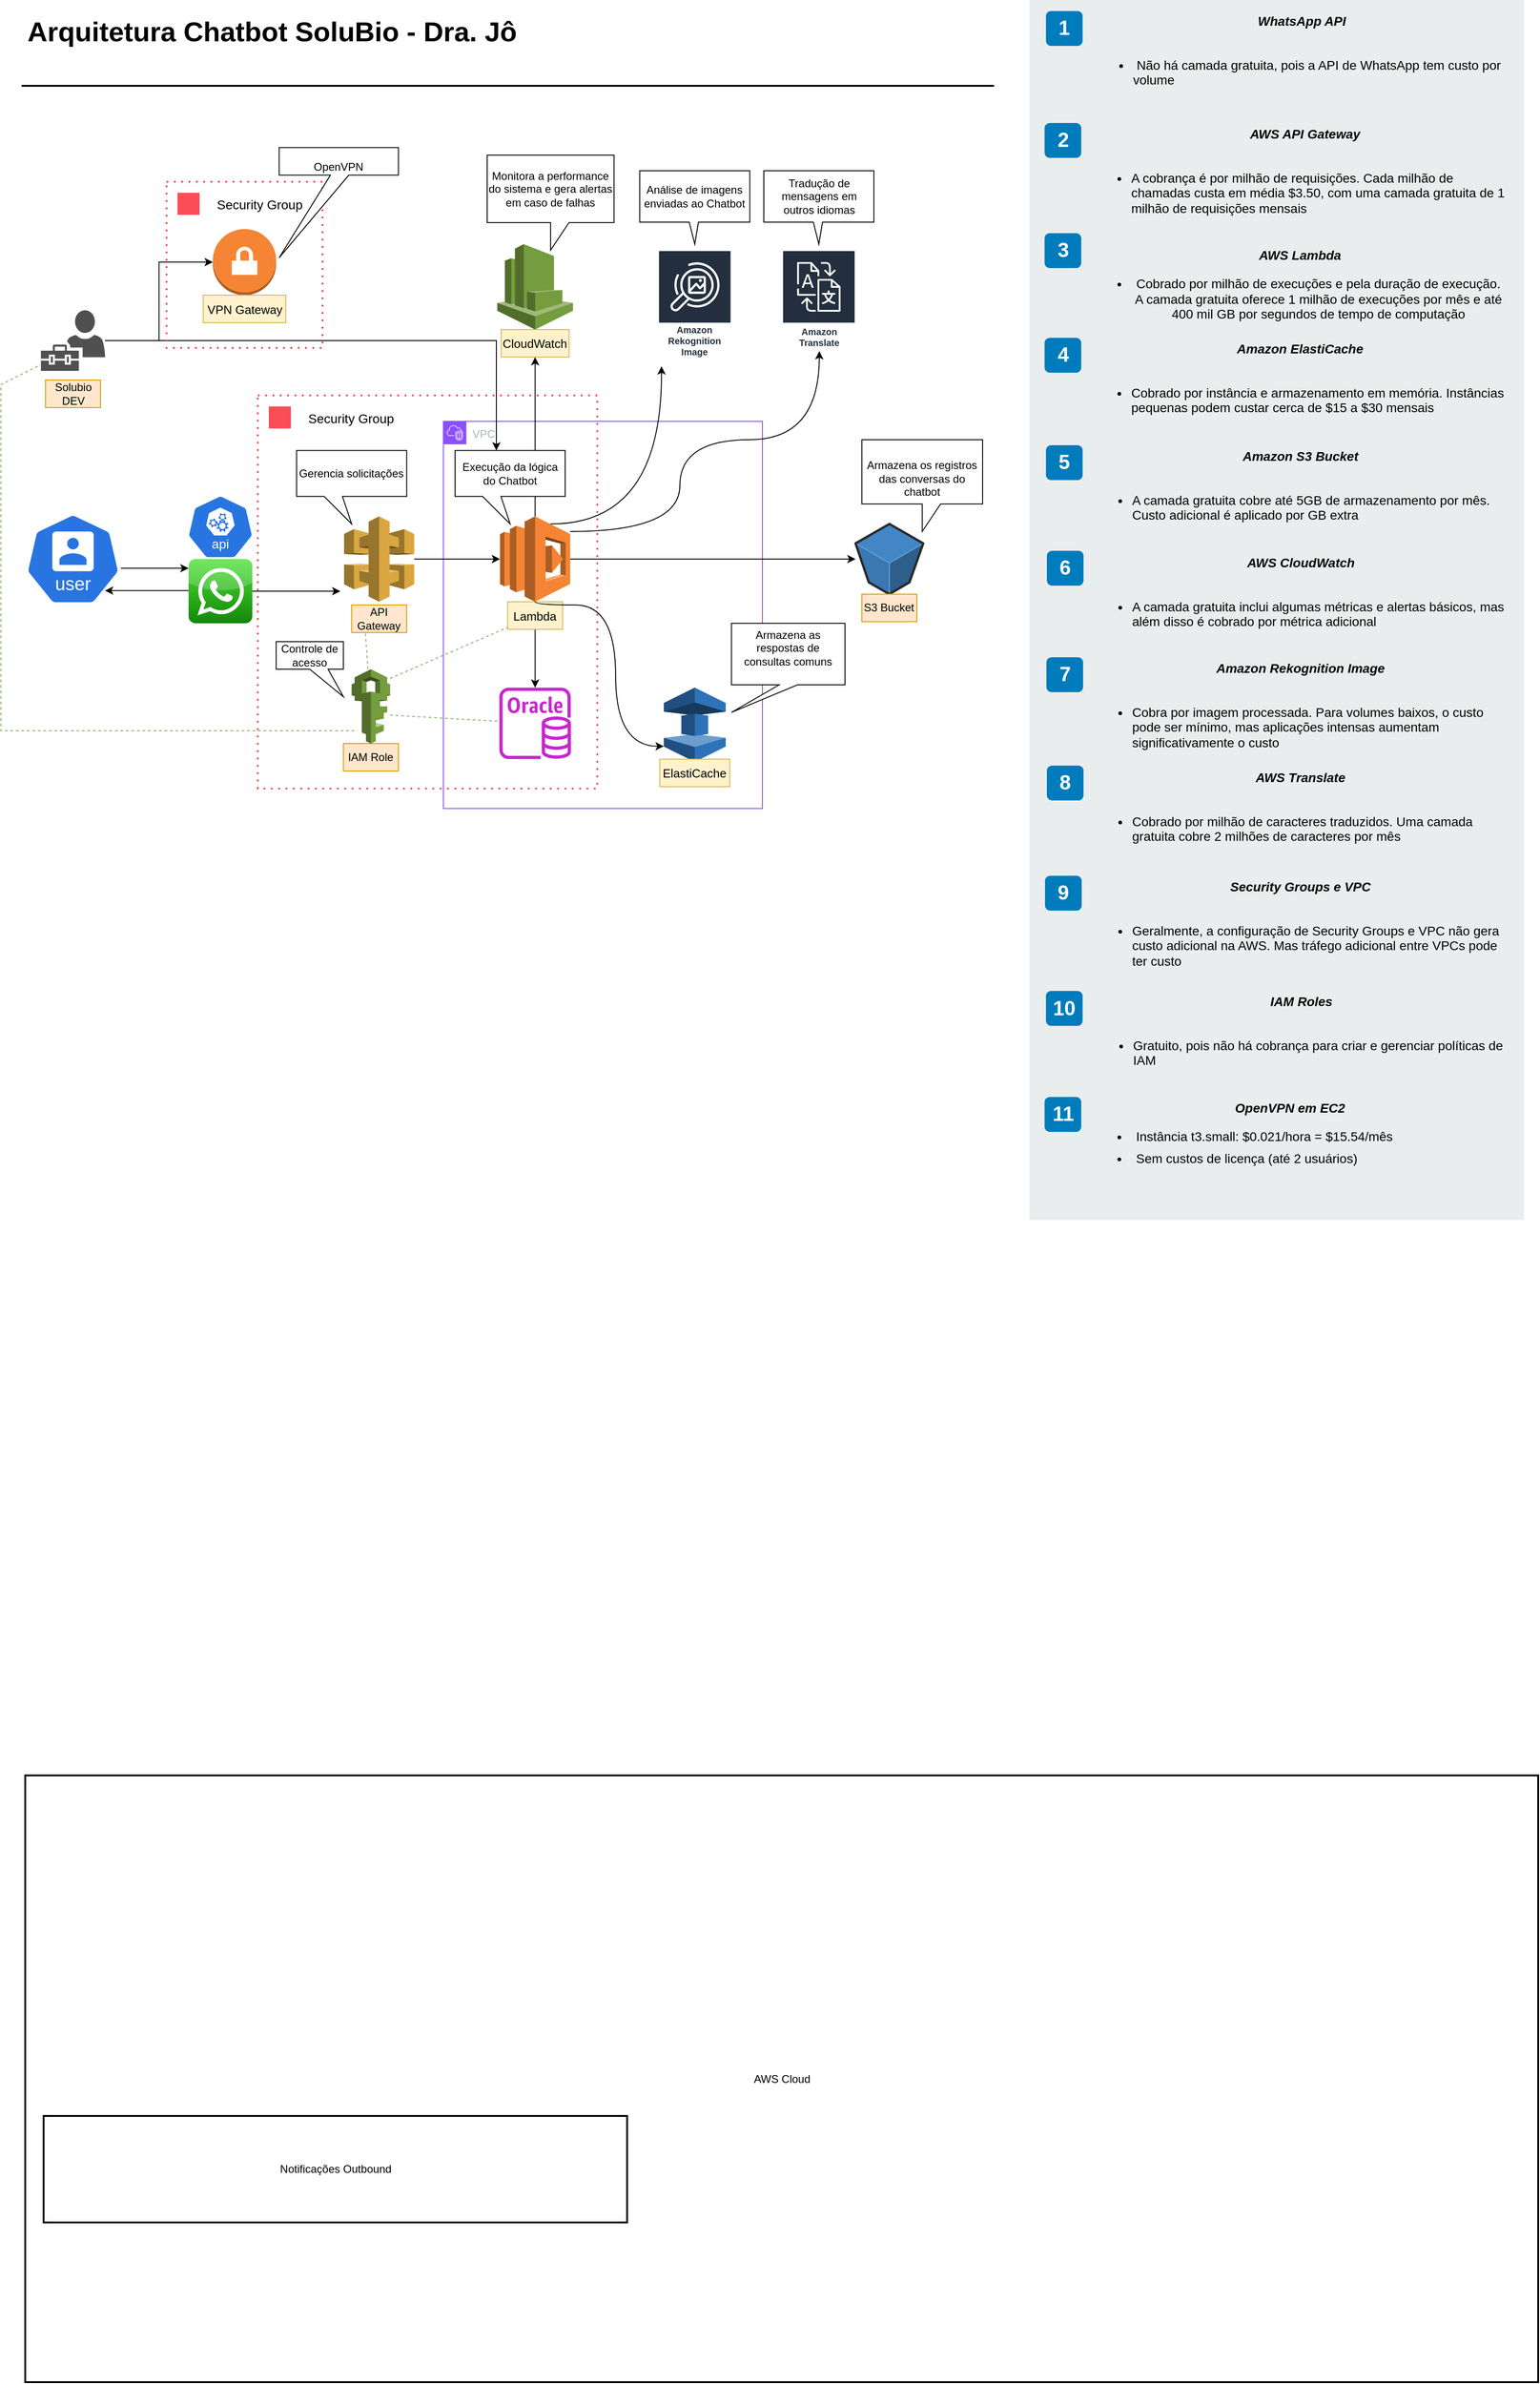 <mxfile version="24.8.4">
  <diagram id="Ht1M8jgEwFfnCIfOTk4-" name="Page-1">
    <mxGraphModel dx="1867" dy="853" grid="1" gridSize="10" guides="1" tooltips="1" connect="1" arrows="1" fold="1" page="1" pageScale="1" pageWidth="1169" pageHeight="827" math="0" shadow="0">
      <root>
        <mxCell id="0" />
        <mxCell id="1" parent="0" />
        <mxCell id="KcYLGZ2GjR2jxuOkW4ey-227" value="" style="container=0;collapsible=0;expand=0;recursiveResize=0;html=1;whiteSpace=wrap;image=;strokeColor=#FA4D56;fillColor=none;dashed=1;dashPattern=1 3;strokeWidth=2" parent="1" vertex="1">
          <mxGeometry x="310" y="481.75" width="370" height="428.25" as="geometry" />
        </mxCell>
        <mxCell id="KcYLGZ2GjR2jxuOkW4ey-228" value="Security Group" style="shape=rect;fillColor=none;aspect=fixed;resizable=0;labelPosition=right;verticalLabelPosition=middle;align=left;verticalAlign=middle;strokeColor=none;part=1;spacingLeft=5;fontSize=14;" parent="KcYLGZ2GjR2jxuOkW4ey-227" vertex="1">
          <mxGeometry width="48" height="48" relative="1" as="geometry" />
        </mxCell>
        <mxCell id="KcYLGZ2GjR2jxuOkW4ey-229" value="" style="fillColor=#FA4D56;shape=mxgraph.ibm_cloud.group--security;strokeColor=none;dashed=0;outlineConnect=0;html=1;labelPosition=center;verticalLabelPosition=bottom;verticalAlign=top;part=1;movable=0;resizable=0;rotatable=0;" parent="KcYLGZ2GjR2jxuOkW4ey-228" vertex="1">
          <mxGeometry width="24" height="24" relative="1" as="geometry">
            <mxPoint x="12" y="12" as="offset" />
          </mxGeometry>
        </mxCell>
        <mxCell id="KcYLGZ2GjR2jxuOkW4ey-230" value="VPC" style="points=[[0,0],[0.25,0],[0.5,0],[0.75,0],[1,0],[1,0.25],[1,0.5],[1,0.75],[1,1],[0.75,1],[0.5,1],[0.25,1],[0,1],[0,0.75],[0,0.5],[0,0.25]];outlineConnect=0;gradientColor=none;html=1;whiteSpace=wrap;fontSize=12;fontStyle=0;container=1;pointerEvents=0;collapsible=0;recursiveResize=0;shape=mxgraph.aws4.group;grIcon=mxgraph.aws4.group_vpc2;strokeColor=#8C4FFF;fillColor=none;verticalAlign=top;align=left;spacingLeft=30;fontColor=#AAB7B8;dashed=0;" parent="KcYLGZ2GjR2jxuOkW4ey-227" vertex="1">
          <mxGeometry x="202.26" y="28.25" width="347.74" height="421.75" as="geometry" />
        </mxCell>
        <mxCell id="7cEguz03V8O8mZ5PGwXp-34" value="" style="endArrow=none;dashed=1;html=1;rounded=0;fillColor=#d5e8d4;strokeColor=#82b366;" edge="1" parent="KcYLGZ2GjR2jxuOkW4ey-227">
          <mxGeometry width="50" height="50" relative="1" as="geometry">
            <mxPoint x="-240" y="-31.75" as="sourcePoint" />
            <mxPoint x="108.74" y="365.25" as="targetPoint" />
            <Array as="points">
              <mxPoint x="-280" y="-11.75" />
              <mxPoint x="-280" y="365.25" />
            </Array>
          </mxGeometry>
        </mxCell>
        <mxCell id="-QjtrjUzRDEMRZ5MF8oH-47" value="Arquitetura Chatbot SoluBio - Dra. Jô&lt;div&gt;&lt;br&gt;&lt;/div&gt;" style="text;html=1;resizable=0;points=[];autosize=1;align=left;verticalAlign=top;spacingTop=-4;fontSize=30;fontStyle=1" parent="1" vertex="1">
          <mxGeometry x="56.5" y="64.5" width="520" height="80" as="geometry" />
        </mxCell>
        <mxCell id="SCVMTBWpLvtzJIhz15lM-1" value="" style="line;strokeWidth=2;html=1;fontSize=14;" parent="1" vertex="1">
          <mxGeometry x="52.5" y="139.5" width="1060" height="10" as="geometry" />
        </mxCell>
        <mxCell id="KcYLGZ2GjR2jxuOkW4ey-61" value="AWS Cloud" style="whiteSpace=wrap;strokeWidth=2;" parent="1" vertex="1">
          <mxGeometry x="56.5" y="1985" width="1649" height="661" as="geometry" />
        </mxCell>
        <mxCell id="KcYLGZ2GjR2jxuOkW4ey-62" value="Notificações Outbound" style="whiteSpace=wrap;strokeWidth=2;" parent="1" vertex="1">
          <mxGeometry x="76.5" y="2356" width="636" height="116" as="geometry" />
        </mxCell>
        <mxCell id="KcYLGZ2GjR2jxuOkW4ey-163" value="" style="edgeStyle=orthogonalEdgeStyle;rounded=0;orthogonalLoop=1;jettySize=auto;html=1;" parent="1" source="KcYLGZ2GjR2jxuOkW4ey-156" target="KcYLGZ2GjR2jxuOkW4ey-159" edge="1">
          <mxGeometry relative="1" as="geometry">
            <Array as="points">
              <mxPoint x="204" y="670" />
              <mxPoint x="204" y="670" />
            </Array>
          </mxGeometry>
        </mxCell>
        <mxCell id="KcYLGZ2GjR2jxuOkW4ey-156" value="" style="aspect=fixed;sketch=0;html=1;dashed=0;whitespace=wrap;verticalLabelPosition=bottom;verticalAlign=top;fillColor=#2875E2;strokeColor=#ffffff;points=[[0.005,0.63,0],[0.1,0.2,0],[0.9,0.2,0],[0.5,0,0],[0.995,0.63,0],[0.72,0.99,0],[0.5,1,0],[0.28,0.99,0]];shape=mxgraph.kubernetes.icon2;kubernetesLabel=1;prIcon=user" parent="1" vertex="1">
          <mxGeometry x="56.5" y="610" width="104.17" height="100" as="geometry" />
        </mxCell>
        <mxCell id="KcYLGZ2GjR2jxuOkW4ey-157" value="" style="aspect=fixed;sketch=0;html=1;dashed=0;whitespace=wrap;verticalLabelPosition=bottom;verticalAlign=top;fillColor=#2875E2;strokeColor=#ffffff;points=[[0.005,0.63,0],[0.1,0.2,0],[0.9,0.2,0],[0.5,0,0],[0.995,0.63,0],[0.72,0.99,0],[0.5,1,0],[0.28,0.99,0]];shape=mxgraph.kubernetes.icon2;kubernetesLabel=1;prIcon=api" parent="1" vertex="1">
          <mxGeometry x="232.8" y="590" width="72.92" height="70" as="geometry" />
        </mxCell>
        <mxCell id="KcYLGZ2GjR2jxuOkW4ey-177" value="" style="edgeStyle=orthogonalEdgeStyle;rounded=0;orthogonalLoop=1;jettySize=auto;html=1;entryX=0.834;entryY=0.844;entryDx=0;entryDy=0;entryPerimeter=0;" parent="1" source="KcYLGZ2GjR2jxuOkW4ey-159" target="KcYLGZ2GjR2jxuOkW4ey-156" edge="1">
          <mxGeometry relative="1" as="geometry">
            <Array as="points">
              <mxPoint x="144" y="695" />
            </Array>
          </mxGeometry>
        </mxCell>
        <mxCell id="KcYLGZ2GjR2jxuOkW4ey-197" style="edgeStyle=orthogonalEdgeStyle;rounded=0;orthogonalLoop=1;jettySize=auto;html=1;" parent="1" source="KcYLGZ2GjR2jxuOkW4ey-159" edge="1">
          <mxGeometry relative="1" as="geometry">
            <mxPoint x="400" y="695" as="targetPoint" />
          </mxGeometry>
        </mxCell>
        <mxCell id="KcYLGZ2GjR2jxuOkW4ey-159" value="" style="dashed=0;outlineConnect=0;html=1;align=center;labelPosition=center;verticalLabelPosition=bottom;verticalAlign=top;shape=mxgraph.webicons.whatsapp;fillColor=#4FE238;gradientColor=#138709" parent="1" vertex="1">
          <mxGeometry x="234.52" y="660" width="69.48" height="70" as="geometry" />
        </mxCell>
        <mxCell id="KcYLGZ2GjR2jxuOkW4ey-168" value="" style="edgeStyle=orthogonalEdgeStyle;rounded=0;orthogonalLoop=1;jettySize=auto;html=1;" parent="1" source="KcYLGZ2GjR2jxuOkW4ey-165" target="KcYLGZ2GjR2jxuOkW4ey-167" edge="1">
          <mxGeometry relative="1" as="geometry" />
        </mxCell>
        <mxCell id="KcYLGZ2GjR2jxuOkW4ey-165" value="" style="outlineConnect=0;dashed=0;verticalLabelPosition=bottom;verticalAlign=top;align=center;html=1;shape=mxgraph.aws3.api_gateway;fillColor=#D9A741;gradientColor=none;" parent="1" vertex="1">
          <mxGeometry x="404" y="613.5" width="76.5" height="93" as="geometry" />
        </mxCell>
        <mxCell id="KcYLGZ2GjR2jxuOkW4ey-204" style="edgeStyle=orthogonalEdgeStyle;rounded=0;orthogonalLoop=1;jettySize=auto;html=1;entryX=0.5;entryY=1;entryDx=0;entryDy=0;" parent="1" source="KcYLGZ2GjR2jxuOkW4ey-167" target="KcYLGZ2GjR2jxuOkW4ey-201" edge="1">
          <mxGeometry relative="1" as="geometry" />
        </mxCell>
        <mxCell id="KcYLGZ2GjR2jxuOkW4ey-205" value="" style="edgeStyle=orthogonalEdgeStyle;rounded=0;orthogonalLoop=1;jettySize=auto;html=1;" parent="1" source="KcYLGZ2GjR2jxuOkW4ey-167" target="KcYLGZ2GjR2jxuOkW4ey-188" edge="1">
          <mxGeometry relative="1" as="geometry" />
        </mxCell>
        <mxCell id="KcYLGZ2GjR2jxuOkW4ey-206" style="edgeStyle=orthogonalEdgeStyle;rounded=0;orthogonalLoop=1;jettySize=auto;html=1;curved=1;" parent="1" edge="1">
          <mxGeometry relative="1" as="geometry">
            <mxPoint x="628.75" y="621.75" as="sourcePoint" />
            <mxPoint x="750" y="450" as="targetPoint" />
          </mxGeometry>
        </mxCell>
        <mxCell id="KcYLGZ2GjR2jxuOkW4ey-207" style="edgeStyle=orthogonalEdgeStyle;rounded=0;orthogonalLoop=1;jettySize=auto;html=1;curved=1;" parent="1" source="KcYLGZ2GjR2jxuOkW4ey-167" target="KcYLGZ2GjR2jxuOkW4ey-195" edge="1">
          <mxGeometry relative="1" as="geometry">
            <mxPoint x="660" y="650" as="sourcePoint" />
            <Array as="points">
              <mxPoint x="770" y="630" />
              <mxPoint x="770" y="530" />
              <mxPoint x="922" y="530" />
            </Array>
          </mxGeometry>
        </mxCell>
        <UserObject label="" id="KcYLGZ2GjR2jxuOkW4ey-167">
          <mxCell style="outlineConnect=0;dashed=0;verticalLabelPosition=bottom;verticalAlign=top;align=center;html=1;shape=mxgraph.aws3.lambda;fillColor=#F58534;gradientColor=none;" parent="1" vertex="1">
            <mxGeometry x="574" y="613.5" width="76.5" height="93" as="geometry" />
          </mxCell>
        </UserObject>
        <mxCell id="KcYLGZ2GjR2jxuOkW4ey-171" value="API Gateway" style="text;html=1;align=center;verticalAlign=middle;whiteSpace=wrap;rounded=0;fillColor=#ffe6cc;strokeColor=#d79b00;" parent="1" vertex="1">
          <mxGeometry x="412.26" y="710" width="60" height="30" as="geometry" />
        </mxCell>
        <mxCell id="KcYLGZ2GjR2jxuOkW4ey-198" value="" style="edgeStyle=orthogonalEdgeStyle;rounded=0;orthogonalLoop=1;jettySize=auto;html=1;" parent="1" source="KcYLGZ2GjR2jxuOkW4ey-172" target="KcYLGZ2GjR2jxuOkW4ey-174" edge="1">
          <mxGeometry relative="1" as="geometry" />
        </mxCell>
        <mxCell id="KcYLGZ2GjR2jxuOkW4ey-172" value="&lt;font style=&quot;font-size: 13px;&quot;&gt;Lambda&lt;/font&gt;" style="text;html=1;align=center;verticalAlign=middle;whiteSpace=wrap;rounded=0;fillColor=#fff2cc;strokeColor=#d6b656;" parent="1" vertex="1">
          <mxGeometry x="582.26" y="706.5" width="60" height="30" as="geometry" />
        </mxCell>
        <mxCell id="KcYLGZ2GjR2jxuOkW4ey-174" value="" style="sketch=0;outlineConnect=0;fontColor=#232F3E;gradientColor=none;fillColor=#C925D1;strokeColor=none;dashed=0;verticalLabelPosition=bottom;verticalAlign=top;align=center;html=1;fontSize=12;fontStyle=0;aspect=fixed;pointerEvents=1;shape=mxgraph.aws4.rds_oracle_instance;" parent="1" vertex="1">
          <mxGeometry x="573.26" y="800" width="78" height="78" as="geometry" />
        </mxCell>
        <mxCell id="KcYLGZ2GjR2jxuOkW4ey-184" value="" style="outlineConnect=0;dashed=0;verticalLabelPosition=bottom;verticalAlign=top;align=center;html=1;shape=mxgraph.aws3.elasticache;fillColor=#2E73B8;gradientColor=none;" parent="1" vertex="1">
          <mxGeometry x="752.51" y="800" width="67.5" height="81" as="geometry" />
        </mxCell>
        <mxCell id="KcYLGZ2GjR2jxuOkW4ey-186" value="&lt;font style=&quot;font-size: 13px;&quot;&gt;ElastiCache&lt;/font&gt;" style="text;html=1;align=center;verticalAlign=middle;whiteSpace=wrap;rounded=0;fillColor=#fff2cc;strokeColor=#d6b656;" parent="1" vertex="1">
          <mxGeometry x="748.13" y="878" width="76.25" height="30" as="geometry" />
        </mxCell>
        <mxCell id="KcYLGZ2GjR2jxuOkW4ey-188" value="" style="verticalLabelPosition=bottom;html=1;verticalAlign=top;strokeWidth=1;align=center;outlineConnect=0;dashed=0;outlineConnect=0;shape=mxgraph.aws3d.s3Bucket;fillColor=#4286c5;strokeColor=#57A2D8;aspect=fixed;" parent="1" vertex="1">
          <mxGeometry x="961.5" y="621.75" width="73.74" height="76.5" as="geometry" />
        </mxCell>
        <mxCell id="KcYLGZ2GjR2jxuOkW4ey-189" value="S3 Bucket" style="text;html=1;align=center;verticalAlign=middle;whiteSpace=wrap;rounded=0;fillColor=#ffe6cc;strokeColor=#d79b00;" parent="1" vertex="1">
          <mxGeometry x="968.37" y="698.25" width="60" height="30" as="geometry" />
        </mxCell>
        <mxCell id="KcYLGZ2GjR2jxuOkW4ey-191" value="" style="outlineConnect=0;dashed=0;verticalLabelPosition=bottom;verticalAlign=top;align=center;html=1;shape=mxgraph.aws3.cloudwatch;fillColor=#759C3E;gradientColor=none;" parent="1" vertex="1">
          <mxGeometry x="571" y="317" width="82.5" height="93" as="geometry" />
        </mxCell>
        <mxCell id="KcYLGZ2GjR2jxuOkW4ey-193" value="&lt;div style=&quot;&quot;&gt;Monitora a performance do sistema e gera alertas em caso de falhas&lt;/div&gt;" style="shape=callout;whiteSpace=wrap;html=1;perimeter=calloutPerimeter;align=center;" parent="1" vertex="1">
          <mxGeometry x="560" y="220" width="138.25" height="103.5" as="geometry" />
        </mxCell>
        <mxCell id="KcYLGZ2GjR2jxuOkW4ey-194" value="Amazon Rekognition Image" style="sketch=0;outlineConnect=0;fontColor=#232F3E;gradientColor=none;strokeColor=#ffffff;fillColor=#232F3E;dashed=0;verticalLabelPosition=middle;verticalAlign=bottom;align=center;html=1;whiteSpace=wrap;fontSize=10;fontStyle=1;spacing=3;shape=mxgraph.aws4.productIcon;prIcon=mxgraph.aws4.rekognition_image;" parent="1" vertex="1">
          <mxGeometry x="746.26" y="323.5" width="80" height="120" as="geometry" />
        </mxCell>
        <mxCell id="KcYLGZ2GjR2jxuOkW4ey-195" value="Amazon Translate" style="sketch=0;outlineConnect=0;fontColor=#232F3E;gradientColor=none;strokeColor=#ffffff;fillColor=#232F3E;dashed=0;verticalLabelPosition=middle;verticalAlign=bottom;align=center;html=1;whiteSpace=wrap;fontSize=10;fontStyle=1;spacing=3;shape=mxgraph.aws4.productIcon;prIcon=mxgraph.aws4.translate;" parent="1" vertex="1">
          <mxGeometry x="881.5" y="323.5" width="80" height="110" as="geometry" />
        </mxCell>
        <mxCell id="KcYLGZ2GjR2jxuOkW4ey-200" style="edgeStyle=orthogonalEdgeStyle;rounded=0;orthogonalLoop=1;jettySize=auto;html=1;entryX=0;entryY=0.79;entryDx=0;entryDy=0;entryPerimeter=0;curved=1;" parent="1" source="KcYLGZ2GjR2jxuOkW4ey-167" target="KcYLGZ2GjR2jxuOkW4ey-184" edge="1">
          <mxGeometry relative="1" as="geometry">
            <Array as="points">
              <mxPoint x="612" y="710" />
              <mxPoint x="700" y="710" />
              <mxPoint x="700" y="864" />
            </Array>
          </mxGeometry>
        </mxCell>
        <mxCell id="KcYLGZ2GjR2jxuOkW4ey-201" value="&lt;font style=&quot;font-size: 13px;&quot;&gt;CloudWatch&lt;/font&gt;" style="text;html=1;align=center;verticalAlign=middle;whiteSpace=wrap;rounded=0;fillColor=#fff2cc;strokeColor=#d6b656;" parent="1" vertex="1">
          <mxGeometry x="575.25" y="410" width="74" height="30" as="geometry" />
        </mxCell>
        <mxCell id="KcYLGZ2GjR2jxuOkW4ey-208" value="Gerencia solicitações" style="shape=callout;whiteSpace=wrap;html=1;perimeter=calloutPerimeter;size=30;position=0.25;" parent="1" vertex="1">
          <mxGeometry x="352.26" y="541.75" width="120" height="80" as="geometry" />
        </mxCell>
        <mxCell id="KcYLGZ2GjR2jxuOkW4ey-209" value="Execução da lógica do Chatbot" style="shape=callout;whiteSpace=wrap;html=1;perimeter=calloutPerimeter;size=30;position=0.25;" parent="1" vertex="1">
          <mxGeometry x="525" y="541.75" width="120" height="80" as="geometry" />
        </mxCell>
        <mxCell id="KcYLGZ2GjR2jxuOkW4ey-211" value="Análise de imagens enviadas ao Chatbot" style="shape=callout;whiteSpace=wrap;html=1;perimeter=calloutPerimeter;size=24;position=0.45;base=10;" parent="1" vertex="1">
          <mxGeometry x="726.26" y="237" width="120" height="80" as="geometry" />
        </mxCell>
        <mxCell id="KcYLGZ2GjR2jxuOkW4ey-212" value="Tradução de mensagens em outros idiomas" style="shape=callout;whiteSpace=wrap;html=1;perimeter=calloutPerimeter;size=24;position=0.45;base=10;" parent="1" vertex="1">
          <mxGeometry x="861.5" y="237" width="120" height="80" as="geometry" />
        </mxCell>
        <mxCell id="KcYLGZ2GjR2jxuOkW4ey-221" value="" style="endArrow=none;dashed=1;html=1;rounded=0;fillColor=#d5e8d4;strokeColor=#82b366;" parent="1" target="KcYLGZ2GjR2jxuOkW4ey-174" edge="1">
          <mxGeometry width="50" height="50" relative="1" as="geometry">
            <mxPoint x="454.26" y="830" as="sourcePoint" />
            <mxPoint x="504.26" y="780" as="targetPoint" />
          </mxGeometry>
        </mxCell>
        <mxCell id="KcYLGZ2GjR2jxuOkW4ey-220" value="" style="endArrow=none;dashed=1;html=1;rounded=0;entryX=0.25;entryY=1;entryDx=0;entryDy=0;fillColor=#d5e8d4;strokeColor=#82b366;" parent="1" target="KcYLGZ2GjR2jxuOkW4ey-171" edge="1">
          <mxGeometry width="50" height="50" relative="1" as="geometry">
            <mxPoint x="430" y="780" as="sourcePoint" />
            <mxPoint x="480" y="730" as="targetPoint" />
          </mxGeometry>
        </mxCell>
        <mxCell id="KcYLGZ2GjR2jxuOkW4ey-219" value="" style="endArrow=none;dashed=1;html=1;rounded=0;curved=1;fillColor=#d5e8d4;strokeColor=#82b366;" parent="1" target="KcYLGZ2GjR2jxuOkW4ey-172" edge="1">
          <mxGeometry width="50" height="50" relative="1" as="geometry">
            <mxPoint x="454.26" y="790" as="sourcePoint" />
            <mxPoint x="504.26" y="740" as="targetPoint" />
          </mxGeometry>
        </mxCell>
        <mxCell id="KcYLGZ2GjR2jxuOkW4ey-223" value="Controle de acesso" style="shape=callout;whiteSpace=wrap;html=1;perimeter=calloutPerimeter;position2=1;" parent="1" vertex="1">
          <mxGeometry x="330" y="750" width="73.26" height="60" as="geometry" />
        </mxCell>
        <mxCell id="KcYLGZ2GjR2jxuOkW4ey-222" value="IAM Role" style="text;html=1;align=center;verticalAlign=middle;whiteSpace=wrap;rounded=0;fillColor=#ffe6cc;strokeColor=#d79b00;" parent="1" vertex="1">
          <mxGeometry x="403.26" y="861" width="60" height="30" as="geometry" />
        </mxCell>
        <mxCell id="KcYLGZ2GjR2jxuOkW4ey-214" value="" style="outlineConnect=0;dashed=0;verticalLabelPosition=bottom;verticalAlign=top;align=center;html=1;shape=mxgraph.aws3.iam;fillColor=#759C3E;gradientColor=none;" parent="1" vertex="1">
          <mxGeometry x="412.26" y="780" width="42" height="81" as="geometry" />
        </mxCell>
        <mxCell id="7cEguz03V8O8mZ5PGwXp-1" value="&#xa; Armazena as respostas de consultas comuns&#xa;&#xa;" style="shape=callout;whiteSpace=wrap;html=1;perimeter=calloutPerimeter;size=30;position=0.42;position2=0;verticalAlign=middle;" vertex="1" parent="1">
          <mxGeometry x="826.26" y="730" width="123.74" height="97" as="geometry" />
        </mxCell>
        <mxCell id="7cEguz03V8O8mZ5PGwXp-2" value="&lt;br&gt;Armazena os registros das conversas do chatbot" style="shape=callout;whiteSpace=wrap;html=1;perimeter=calloutPerimeter;align=center;verticalAlign=middle;" vertex="1" parent="1">
          <mxGeometry x="968.37" y="530" width="131.63" height="100" as="geometry" />
        </mxCell>
        <mxCell id="7cEguz03V8O8mZ5PGwXp-8" value="" style="rounded=0;whiteSpace=wrap;html=1;fillColor=#EAEDED;fontSize=22;fontColor=#FFFFFF;strokeColor=none;labelBackgroundColor=none;" vertex="1" parent="1">
          <mxGeometry x="1151" y="51" width="539" height="1329" as="geometry" />
        </mxCell>
        <mxCell id="7cEguz03V8O8mZ5PGwXp-9" value="1" style="rounded=1;whiteSpace=wrap;html=1;fillColor=#007CBD;strokeColor=none;fontColor=#FFFFFF;fontStyle=1;fontSize=22;labelBackgroundColor=none;" vertex="1" parent="1">
          <mxGeometry x="1169" y="63" width="40" height="38" as="geometry" />
        </mxCell>
        <mxCell id="7cEguz03V8O8mZ5PGwXp-10" value="2" style="rounded=1;whiteSpace=wrap;html=1;fillColor=#007CBD;strokeColor=none;fontColor=#FFFFFF;fontStyle=1;fontSize=22;labelBackgroundColor=none;" vertex="1" parent="1">
          <mxGeometry x="1167.5" y="185" width="40" height="38" as="geometry" />
        </mxCell>
        <mxCell id="7cEguz03V8O8mZ5PGwXp-11" value="3" style="rounded=1;whiteSpace=wrap;html=1;fillColor=#007CBD;strokeColor=none;fontColor=#FFFFFF;fontStyle=1;fontSize=22;labelBackgroundColor=none;" vertex="1" parent="1">
          <mxGeometry x="1167.5" y="305" width="40" height="38" as="geometry" />
        </mxCell>
        <mxCell id="7cEguz03V8O8mZ5PGwXp-12" value="4" style="rounded=1;whiteSpace=wrap;html=1;fillColor=#007CBD;strokeColor=none;fontColor=#FFFFFF;fontStyle=1;fontSize=22;labelBackgroundColor=none;" vertex="1" parent="1">
          <mxGeometry x="1167.5" y="419" width="40" height="38" as="geometry" />
        </mxCell>
        <mxCell id="7cEguz03V8O8mZ5PGwXp-13" value="5" style="rounded=1;whiteSpace=wrap;html=1;fillColor=#007CBD;strokeColor=none;fontColor=#FFFFFF;fontStyle=1;fontSize=22;labelBackgroundColor=none;" vertex="1" parent="1">
          <mxGeometry x="1169" y="536" width="40" height="38" as="geometry" />
        </mxCell>
        <mxCell id="7cEguz03V8O8mZ5PGwXp-14" value="6" style="rounded=1;whiteSpace=wrap;html=1;fillColor=#007CBD;strokeColor=none;fontColor=#FFFFFF;fontStyle=1;fontSize=22;labelBackgroundColor=none;" vertex="1" parent="1">
          <mxGeometry x="1170" y="651" width="40" height="38" as="geometry" />
        </mxCell>
        <mxCell id="7cEguz03V8O8mZ5PGwXp-15" value="7" style="rounded=1;whiteSpace=wrap;html=1;fillColor=#007CBD;strokeColor=none;fontColor=#FFFFFF;fontStyle=1;fontSize=22;labelBackgroundColor=none;" vertex="1" parent="1">
          <mxGeometry x="1169.5" y="767" width="40" height="38" as="geometry" />
        </mxCell>
        <mxCell id="7cEguz03V8O8mZ5PGwXp-16" value="8" style="rounded=1;whiteSpace=wrap;html=1;fillColor=#007CBD;strokeColor=none;fontColor=#FFFFFF;fontStyle=1;fontSize=22;labelBackgroundColor=none;" vertex="1" parent="1">
          <mxGeometry x="1170" y="885" width="40" height="38" as="geometry" />
        </mxCell>
        <mxCell id="7cEguz03V8O8mZ5PGwXp-17" value="9" style="rounded=1;whiteSpace=wrap;html=1;fillColor=#007CBD;strokeColor=none;fontColor=#FFFFFF;fontStyle=1;fontSize=22;labelBackgroundColor=none;" vertex="1" parent="1">
          <mxGeometry x="1168" y="1005" width="40" height="38" as="geometry" />
        </mxCell>
        <mxCell id="7cEguz03V8O8mZ5PGwXp-19" value="&lt;div style=&quot;text-align: center;&quot;&gt;&lt;b style=&quot;background-color: initial;&quot;&gt;&lt;i&gt;AWS API Gateway&lt;/i&gt;&lt;/b&gt;&lt;/div&gt;&lt;div style=&quot;text-align: center;&quot;&gt;&lt;br&gt;&lt;/div&gt;&lt;div&gt;&lt;ul&gt;&lt;li&gt;&lt;span style=&quot;background-color: initial;&quot;&gt;A cobrança é por milhão de requisições. Cada milhão de chamadas custa em média $3.50, com uma camada gratuita de 1 milhão de requisições mensais&lt;/span&gt;&lt;/li&gt;&lt;/ul&gt;&lt;/div&gt;" style="text;html=1;align=left;verticalAlign=top;spacingTop=-4;fontSize=14;labelBackgroundColor=none;whiteSpace=wrap;" vertex="1" parent="1">
          <mxGeometry x="1219.5" y="185.5" width="460.5" height="115" as="geometry" />
        </mxCell>
        <mxCell id="7cEguz03V8O8mZ5PGwXp-20" value="&lt;p style=&quot;text-align: center;&quot;&gt;&lt;strong&gt;&lt;i&gt;AWS Lambda&lt;/i&gt;&lt;/strong&gt;&lt;/p&gt;&lt;p&gt;&lt;/p&gt;&lt;ul&gt;&lt;li style=&quot;text-align: center;&quot;&gt;Cobrado por milhão de execuções e pela duração de execução. A camada gratuita oferece 1 milhão de execuções por mês e até 400 mil GB por segundos de tempo de computação&lt;/li&gt;&lt;/ul&gt;&lt;p&gt;&lt;/p&gt;&lt;p&gt;&lt;strong&gt;&lt;br&gt;&lt;/strong&gt;&lt;/p&gt;" style="text;html=1;align=left;verticalAlign=top;spacingTop=-4;fontSize=14;labelBackgroundColor=none;whiteSpace=wrap;" vertex="1" parent="1">
          <mxGeometry x="1219.5" y="303.5" width="450" height="117" as="geometry" />
        </mxCell>
        <mxCell id="7cEguz03V8O8mZ5PGwXp-21" value="&lt;div style=&quot;text-align: center;&quot;&gt;&lt;b style=&quot;background-color: initial;&quot;&gt;&lt;i&gt;Amazon ElastiCache&lt;/i&gt;&lt;/b&gt;&lt;/div&gt;&lt;div style=&quot;text-align: center;&quot;&gt;&lt;br&gt;&lt;/div&gt;&lt;div&gt;&lt;ul&gt;&lt;li&gt;Cobrado por instância e armazenamento em memória. Instâncias pequenas podem custar cerca de $15 a $30 mensais&lt;/li&gt;&lt;/ul&gt;&lt;/div&gt;" style="text;html=1;align=left;verticalAlign=top;spacingTop=-4;fontSize=14;labelBackgroundColor=none;whiteSpace=wrap;" vertex="1" parent="1">
          <mxGeometry x="1219.5" y="419.5" width="450" height="121" as="geometry" />
        </mxCell>
        <mxCell id="7cEguz03V8O8mZ5PGwXp-22" value="&lt;div style=&quot;text-align: center;&quot;&gt;&lt;i style=&quot;background-color: initial;&quot;&gt;&lt;b&gt;Amazon S3 Bucket&lt;/b&gt;&lt;/i&gt;&lt;/div&gt;&lt;div style=&quot;text-align: center;&quot;&gt;&lt;br&gt;&lt;/div&gt;&lt;div&gt;&lt;ul&gt;&lt;li&gt;A camada gratuita cobre até 5GB de armazenamento por mês. Custo adicional é aplicado por GB extra&lt;/li&gt;&lt;/ul&gt;&lt;/div&gt;" style="text;html=1;align=left;verticalAlign=top;spacingTop=-4;fontSize=14;labelBackgroundColor=none;whiteSpace=wrap;" vertex="1" parent="1">
          <mxGeometry x="1220.5" y="536.5" width="449" height="114" as="geometry" />
        </mxCell>
        <mxCell id="7cEguz03V8O8mZ5PGwXp-23" value="&lt;div style=&quot;text-align: center;&quot;&gt;&lt;b style=&quot;background-color: initial;&quot;&gt;&lt;i&gt;AWS CloudWatch&lt;/i&gt;&lt;/b&gt;&lt;/div&gt;&lt;div style=&quot;text-align: center;&quot;&gt;&lt;br&gt;&lt;/div&gt;&lt;div&gt;&lt;ul&gt;&lt;li&gt;A camada gratuita inclui algumas métricas e alertas básicos, mas além disso é cobrado por métrica adicional&lt;/li&gt;&lt;/ul&gt;&lt;/div&gt;" style="text;html=1;align=left;verticalAlign=top;spacingTop=-4;fontSize=14;labelBackgroundColor=none;whiteSpace=wrap;" vertex="1" parent="1">
          <mxGeometry x="1220.5" y="652.5" width="450" height="118" as="geometry" />
        </mxCell>
        <mxCell id="7cEguz03V8O8mZ5PGwXp-24" value="&lt;div style=&quot;text-align: center;&quot;&gt;&lt;b style=&quot;background-color: initial;&quot;&gt;&lt;i&gt;Amazon Rekognition Image&lt;/i&gt;&lt;/b&gt;&lt;/div&gt;&lt;div style=&quot;text-align: center;&quot;&gt;&lt;br&gt;&lt;/div&gt;&lt;div&gt;&lt;ul&gt;&lt;li&gt;Cobra por imagem processada. Para volumes baixos, o custo pode ser mínimo, mas aplicações intensas aumentam significativamente o custo&lt;/li&gt;&lt;/ul&gt;&lt;/div&gt;" style="text;html=1;align=left;verticalAlign=top;spacingTop=-4;fontSize=14;labelBackgroundColor=none;whiteSpace=wrap;" vertex="1" parent="1">
          <mxGeometry x="1220.5" y="767.5" width="449" height="113" as="geometry" />
        </mxCell>
        <mxCell id="7cEguz03V8O8mZ5PGwXp-25" value="&lt;div style=&quot;text-align: center;&quot;&gt;&lt;b style=&quot;background-color: initial;&quot;&gt;&lt;i&gt;AWS Translate&lt;/i&gt;&lt;/b&gt;&lt;/div&gt;&lt;div style=&quot;text-align: center;&quot;&gt;&lt;br&gt;&lt;/div&gt;&lt;div&gt;&lt;ul&gt;&lt;li&gt;Cobrado por milhão de caracteres traduzidos. Uma camada gratuita cobre 2 milhões de caracteres por mês&lt;/li&gt;&lt;/ul&gt;&lt;/div&gt;" style="text;html=1;align=left;verticalAlign=top;spacingTop=-4;fontSize=14;labelBackgroundColor=none;whiteSpace=wrap;" vertex="1" parent="1">
          <mxGeometry x="1220.5" y="886.5" width="449" height="124" as="geometry" />
        </mxCell>
        <mxCell id="7cEguz03V8O8mZ5PGwXp-26" value="&lt;div style=&quot;text-align: center;&quot;&gt;&lt;b style=&quot;background-color: initial;&quot;&gt;&lt;i&gt;Security Groups e VPC&lt;/i&gt;&lt;/b&gt;&lt;/div&gt;&lt;div style=&quot;text-align: center;&quot;&gt;&lt;br&gt;&lt;/div&gt;&lt;div&gt;&lt;ul&gt;&lt;li&gt;Geralmente, a configuração de Security Groups e VPC não gera custo adicional na AWS. Mas tráfego adicional entre VPCs pode ter custo&lt;/li&gt;&lt;/ul&gt;&lt;/div&gt;" style="text;html=1;align=left;verticalAlign=top;spacingTop=-4;fontSize=14;labelBackgroundColor=none;whiteSpace=wrap;" vertex="1" parent="1">
          <mxGeometry x="1220.5" y="1005.5" width="449" height="115" as="geometry" />
        </mxCell>
        <mxCell id="7cEguz03V8O8mZ5PGwXp-27" value="10" style="rounded=1;whiteSpace=wrap;html=1;fillColor=#007CBD;strokeColor=none;fontColor=#FFFFFF;fontStyle=1;fontSize=22;labelBackgroundColor=none;" vertex="1" parent="1">
          <mxGeometry x="1169" y="1130.5" width="40" height="38" as="geometry" />
        </mxCell>
        <mxCell id="7cEguz03V8O8mZ5PGwXp-28" value="&lt;div style=&quot;text-align: center;&quot;&gt;&lt;i style=&quot;background-color: initial;&quot;&gt;&lt;b&gt;IAM Roles&lt;/b&gt;&lt;/i&gt;&lt;/div&gt;&lt;div style=&quot;text-align: center;&quot;&gt;&lt;br&gt;&lt;/div&gt;&lt;div&gt;&lt;ul&gt;&lt;li&gt;Gratuito, pois não há cobrança para criar e gerenciar políticas de IAM&lt;/li&gt;&lt;/ul&gt;&lt;/div&gt;" style="text;html=1;align=left;verticalAlign=top;spacingTop=-4;fontSize=14;labelBackgroundColor=none;whiteSpace=wrap;" vertex="1" parent="1">
          <mxGeometry x="1221.5" y="1131" width="449" height="115" as="geometry" />
        </mxCell>
        <mxCell id="7cEguz03V8O8mZ5PGwXp-29" value="&lt;div style=&quot;text-align: center;&quot;&gt;&lt;b style=&quot;background-color: initial;&quot;&gt;&lt;i&gt;WhatsApp API&lt;/i&gt;&lt;/b&gt;&lt;/div&gt;&lt;div style=&quot;text-align: center;&quot;&gt;&lt;br&gt;&lt;/div&gt;&lt;div&gt;&lt;ul&gt;&lt;li&gt;&amp;nbsp;Não há camada gratuita, pois a API de WhatsApp tem custo por volume&lt;/li&gt;&lt;/ul&gt;&lt;/div&gt;" style="text;html=1;align=left;verticalAlign=top;spacingTop=-4;fontSize=14;labelBackgroundColor=none;whiteSpace=wrap;" vertex="1" parent="1">
          <mxGeometry x="1221.5" y="63" width="450" height="115" as="geometry" />
        </mxCell>
        <mxCell id="7cEguz03V8O8mZ5PGwXp-51" style="edgeStyle=orthogonalEdgeStyle;rounded=0;orthogonalLoop=1;jettySize=auto;html=1;" edge="1" parent="1" source="7cEguz03V8O8mZ5PGwXp-30" target="KcYLGZ2GjR2jxuOkW4ey-209">
          <mxGeometry relative="1" as="geometry">
            <Array as="points">
              <mxPoint x="570" y="422" />
            </Array>
          </mxGeometry>
        </mxCell>
        <mxCell id="7cEguz03V8O8mZ5PGwXp-30" value="" style="sketch=0;pointerEvents=1;shadow=0;dashed=0;html=1;strokeColor=none;labelPosition=center;verticalLabelPosition=bottom;verticalAlign=top;align=center;fillColor=#505050;shape=mxgraph.mscae.intune.user_management" vertex="1" parent="1">
          <mxGeometry x="73.58" y="389" width="70" height="66" as="geometry" />
        </mxCell>
        <mxCell id="7cEguz03V8O8mZ5PGwXp-35" value="Solubio DEV" style="text;html=1;align=center;verticalAlign=middle;whiteSpace=wrap;rounded=0;fillColor=#ffe6cc;strokeColor=#d79b00;" vertex="1" parent="1">
          <mxGeometry x="78.59" y="465" width="60" height="30" as="geometry" />
        </mxCell>
        <mxCell id="7cEguz03V8O8mZ5PGwXp-44" value="" style="container=0;collapsible=0;expand=0;recursiveResize=0;html=1;whiteSpace=wrap;image=;strokeColor=#FA4D56;fillColor=none;dashed=1;dashPattern=1 3;strokeWidth=2" vertex="1" parent="1">
          <mxGeometry x="210.5" y="249" width="170" height="181" as="geometry" />
        </mxCell>
        <mxCell id="7cEguz03V8O8mZ5PGwXp-45" value="Security Group" style="shape=rect;fillColor=none;aspect=fixed;resizable=0;labelPosition=right;verticalLabelPosition=middle;align=left;verticalAlign=middle;strokeColor=none;part=1;spacingLeft=5;fontSize=14;" vertex="1" parent="7cEguz03V8O8mZ5PGwXp-44">
          <mxGeometry width="48" height="48" relative="1" as="geometry" />
        </mxCell>
        <mxCell id="7cEguz03V8O8mZ5PGwXp-46" value="" style="fillColor=#FA4D56;shape=mxgraph.ibm_cloud.group--security;strokeColor=none;dashed=0;outlineConnect=0;html=1;labelPosition=center;verticalLabelPosition=bottom;verticalAlign=top;part=1;movable=0;resizable=0;rotatable=0;" vertex="1" parent="7cEguz03V8O8mZ5PGwXp-45">
          <mxGeometry width="24" height="24" relative="1" as="geometry">
            <mxPoint x="12" y="12" as="offset" />
          </mxGeometry>
        </mxCell>
        <mxCell id="7cEguz03V8O8mZ5PGwXp-33" value="" style="outlineConnect=0;dashed=0;verticalLabelPosition=bottom;verticalAlign=top;align=center;html=1;shape=mxgraph.aws3.vpn_gateway;fillColor=#F58534;gradientColor=none;" vertex="1" parent="7cEguz03V8O8mZ5PGwXp-44">
          <mxGeometry x="50.5" y="51.5" width="69" height="72" as="geometry" />
        </mxCell>
        <mxCell id="7cEguz03V8O8mZ5PGwXp-49" value="&lt;font style=&quot;font-size: 13px;&quot;&gt;VPN Gateway&lt;/font&gt;" style="text;html=1;align=center;verticalAlign=middle;whiteSpace=wrap;rounded=0;fillColor=#fff2cc;strokeColor=#d6b656;" vertex="1" parent="7cEguz03V8O8mZ5PGwXp-44">
          <mxGeometry x="40" y="123.5" width="90" height="30" as="geometry" />
        </mxCell>
        <mxCell id="7cEguz03V8O8mZ5PGwXp-48" value="&lt;br&gt;OpenVPN" style="shape=callout;whiteSpace=wrap;html=1;perimeter=calloutPerimeter;size=90;position=0.43;position2=0;verticalAlign=bottom;" vertex="1" parent="1">
          <mxGeometry x="333.26" y="211.75" width="130" height="120" as="geometry" />
        </mxCell>
        <mxCell id="7cEguz03V8O8mZ5PGwXp-50" style="edgeStyle=orthogonalEdgeStyle;rounded=0;orthogonalLoop=1;jettySize=auto;html=1;entryX=0;entryY=0.5;entryDx=0;entryDy=0;entryPerimeter=0;" edge="1" parent="1" source="7cEguz03V8O8mZ5PGwXp-30" target="7cEguz03V8O8mZ5PGwXp-33">
          <mxGeometry relative="1" as="geometry" />
        </mxCell>
        <mxCell id="7cEguz03V8O8mZ5PGwXp-52" value="11" style="rounded=1;whiteSpace=wrap;html=1;fillColor=#007CBD;strokeColor=none;fontColor=#FFFFFF;fontStyle=1;fontSize=22;labelBackgroundColor=none;" vertex="1" parent="1">
          <mxGeometry x="1167.5" y="1246" width="40" height="38" as="geometry" />
        </mxCell>
        <mxCell id="7cEguz03V8O8mZ5PGwXp-53" value="&lt;div style=&quot;text-align: center;&quot;&gt;&lt;b&gt;&lt;i&gt;&amp;nbsp; &amp;nbsp; &amp;nbsp; &amp;nbsp; &amp;nbsp; &amp;nbsp; &amp;nbsp; &amp;nbsp; &amp;nbsp; &amp;nbsp; &amp;nbsp; &amp;nbsp; &amp;nbsp; OpenVPN em EC2&lt;/i&gt;&lt;/b&gt;&lt;/div&gt;&lt;div&gt;&lt;ul&gt;&lt;li style=&quot;text-align: center; box-sizing: border-box; border: 0px solid rgb(229, 231, 235); scrollbar-color: auto; scrollbar-width: auto; --tw-border-spacing-x: 0; --tw-border-spacing-y: 0; --tw-translate-x: 0; --tw-translate-y: 0; --tw-rotate: 0; --tw-skew-x: 0; --tw-skew-y: 0; --tw-scale-x: 1; --tw-scale-y: 1; --tw-pan-x: ; --tw-pan-y: ; --tw-pinch-zoom: ; --tw-scroll-snap-strictness: proximity; --tw-gradient-from-position: ; --tw-gradient-via-position: ; --tw-gradient-to-position: ; --tw-ordinal: ; --tw-slashed-zero: ; --tw-numeric-figure: ; --tw-numeric-spacing: ; --tw-numeric-fraction: ; --tw-ring-inset: ; --tw-ring-offset-width: 0px; --tw-ring-offset-color: #fff; --tw-ring-color: rgba(59,130,246,.5); --tw-ring-offset-shadow: 0 0 #0000; --tw-ring-shadow: 0 0 #0000; --tw-shadow: 0 0 #0000; --tw-shadow-colored: 0 0 #0000; --tw-blur: ; --tw-brightness: ; --tw-contrast: ; --tw-grayscale: ; --tw-hue-rotate: ; --tw-invert: ; --tw-saturate: ; --tw-sepia: ; --tw-drop-shadow: ; --tw-backdrop-blur: ; --tw-backdrop-brightness: ; --tw-backdrop-contrast: ; --tw-backdrop-grayscale: ; --tw-backdrop-hue-rotate: ; --tw-backdrop-invert: ; --tw-backdrop-opacity: ; --tw-backdrop-saturate: ; --tw-backdrop-sepia: ; --tw-contain-size: ; --tw-contain-layout: ; --tw-contain-paint: ; --tw-contain-style: ; margin-top: 0.5em; margin-bottom: 0.5em; padding-inline-start: 0.375em;&quot;&gt;&lt;span style=&quot;box-sizing: border-box; border: 0px solid rgb(229, 231, 235); scrollbar-color: auto; scrollbar-width: auto; --tw-border-spacing-x: 0; --tw-border-spacing-y: 0; --tw-translate-x: 0; --tw-translate-y: 0; --tw-rotate: 0; --tw-skew-x: 0; --tw-skew-y: 0; --tw-scale-x: 1; --tw-scale-y: 1; --tw-pan-x: ; --tw-pan-y: ; --tw-pinch-zoom: ; --tw-scroll-snap-strictness: proximity; --tw-gradient-from-position: ; --tw-gradient-via-position: ; --tw-gradient-to-position: ; --tw-ordinal: ; --tw-slashed-zero: ; --tw-numeric-figure: ; --tw-numeric-spacing: ; --tw-numeric-fraction: ; --tw-ring-inset: ; --tw-ring-offset-width: 0px; --tw-ring-offset-color: #fff; --tw-ring-color: rgba(59,130,246,.5); --tw-ring-offset-shadow: 0 0 #0000; --tw-ring-shadow: 0 0 #0000; --tw-shadow: 0 0 #0000; --tw-shadow-colored: 0 0 #0000; --tw-blur: ; --tw-brightness: ; --tw-contrast: ; --tw-grayscale: ; --tw-hue-rotate: ; --tw-invert: ; --tw-saturate: ; --tw-sepia: ; --tw-drop-shadow: ; --tw-backdrop-blur: ; --tw-backdrop-brightness: ; --tw-backdrop-contrast: ; --tw-backdrop-grayscale: ; --tw-backdrop-hue-rotate: ; --tw-backdrop-invert: ; --tw-backdrop-opacity: ; --tw-backdrop-saturate: ; --tw-backdrop-sepia: ; --tw-contain-size: ; --tw-contain-layout: ; --tw-contain-paint: ; --tw-contain-style: ;&quot;&gt;Instância t3.small: $0.021/hora = $15.54/mês&lt;/span&gt;&lt;/li&gt;&lt;li style=&quot;box-sizing: border-box; border: 0px solid rgb(229, 231, 235); scrollbar-color: auto; scrollbar-width: auto; --tw-border-spacing-x: 0; --tw-border-spacing-y: 0; --tw-translate-x: 0; --tw-translate-y: 0; --tw-rotate: 0; --tw-skew-x: 0; --tw-skew-y: 0; --tw-scale-x: 1; --tw-scale-y: 1; --tw-pan-x: ; --tw-pan-y: ; --tw-pinch-zoom: ; --tw-scroll-snap-strictness: proximity; --tw-gradient-from-position: ; --tw-gradient-via-position: ; --tw-gradient-to-position: ; --tw-ordinal: ; --tw-slashed-zero: ; --tw-numeric-figure: ; --tw-numeric-spacing: ; --tw-numeric-fraction: ; --tw-ring-inset: ; --tw-ring-offset-width: 0px; --tw-ring-offset-color: #fff; --tw-ring-color: rgba(59,130,246,.5); --tw-ring-offset-shadow: 0 0 #0000; --tw-ring-shadow: 0 0 #0000; --tw-shadow: 0 0 #0000; --tw-shadow-colored: 0 0 #0000; --tw-blur: ; --tw-brightness: ; --tw-contrast: ; --tw-grayscale: ; --tw-hue-rotate: ; --tw-invert: ; --tw-saturate: ; --tw-sepia: ; --tw-drop-shadow: ; --tw-backdrop-blur: ; --tw-backdrop-brightness: ; --tw-backdrop-contrast: ; --tw-backdrop-grayscale: ; --tw-backdrop-hue-rotate: ; --tw-backdrop-invert: ; --tw-backdrop-opacity: ; --tw-backdrop-saturate: ; --tw-backdrop-sepia: ; --tw-contain-size: ; --tw-contain-layout: ; --tw-contain-paint: ; --tw-contain-style: ; margin-top: 0.5em; margin-bottom: 0.5em; padding-inline-start: 0.375em;&quot;&gt;&lt;span style=&quot;box-sizing: border-box; border: 0px solid rgb(229, 231, 235); scrollbar-color: auto; scrollbar-width: auto; --tw-border-spacing-x: 0; --tw-border-spacing-y: 0; --tw-translate-x: 0; --tw-translate-y: 0; --tw-rotate: 0; --tw-skew-x: 0; --tw-skew-y: 0; --tw-scale-x: 1; --tw-scale-y: 1; --tw-pan-x: ; --tw-pan-y: ; --tw-pinch-zoom: ; --tw-scroll-snap-strictness: proximity; --tw-gradient-from-position: ; --tw-gradient-via-position: ; --tw-gradient-to-position: ; --tw-ordinal: ; --tw-slashed-zero: ; --tw-numeric-figure: ; --tw-numeric-spacing: ; --tw-numeric-fraction: ; --tw-ring-inset: ; --tw-ring-offset-width: 0px; --tw-ring-offset-color: #fff; --tw-ring-color: rgba(59,130,246,.5); --tw-ring-offset-shadow: 0 0 #0000; --tw-ring-shadow: 0 0 #0000; --tw-shadow: 0 0 #0000; --tw-shadow-colored: 0 0 #0000; --tw-blur: ; --tw-brightness: ; --tw-contrast: ; --tw-grayscale: ; --tw-hue-rotate: ; --tw-invert: ; --tw-saturate: ; --tw-sepia: ; --tw-drop-shadow: ; --tw-backdrop-blur: ; --tw-backdrop-brightness: ; --tw-backdrop-contrast: ; --tw-backdrop-grayscale: ; --tw-backdrop-hue-rotate: ; --tw-backdrop-invert: ; --tw-backdrop-opacity: ; --tw-backdrop-saturate: ; --tw-backdrop-sepia: ; --tw-contain-size: ; --tw-contain-layout: ; --tw-contain-paint: ; --tw-contain-style: ;&quot;&gt;Sem custos de licença (até 2 usuários)&lt;/span&gt;&lt;/li&gt;&lt;/ul&gt;&lt;/div&gt;" style="text;html=1;align=left;verticalAlign=top;spacingTop=-4;fontSize=14;labelBackgroundColor=none;whiteSpace=wrap;" vertex="1" parent="1">
          <mxGeometry x="1220" y="1246.5" width="449" height="115" as="geometry" />
        </mxCell>
      </root>
    </mxGraphModel>
  </diagram>
</mxfile>
